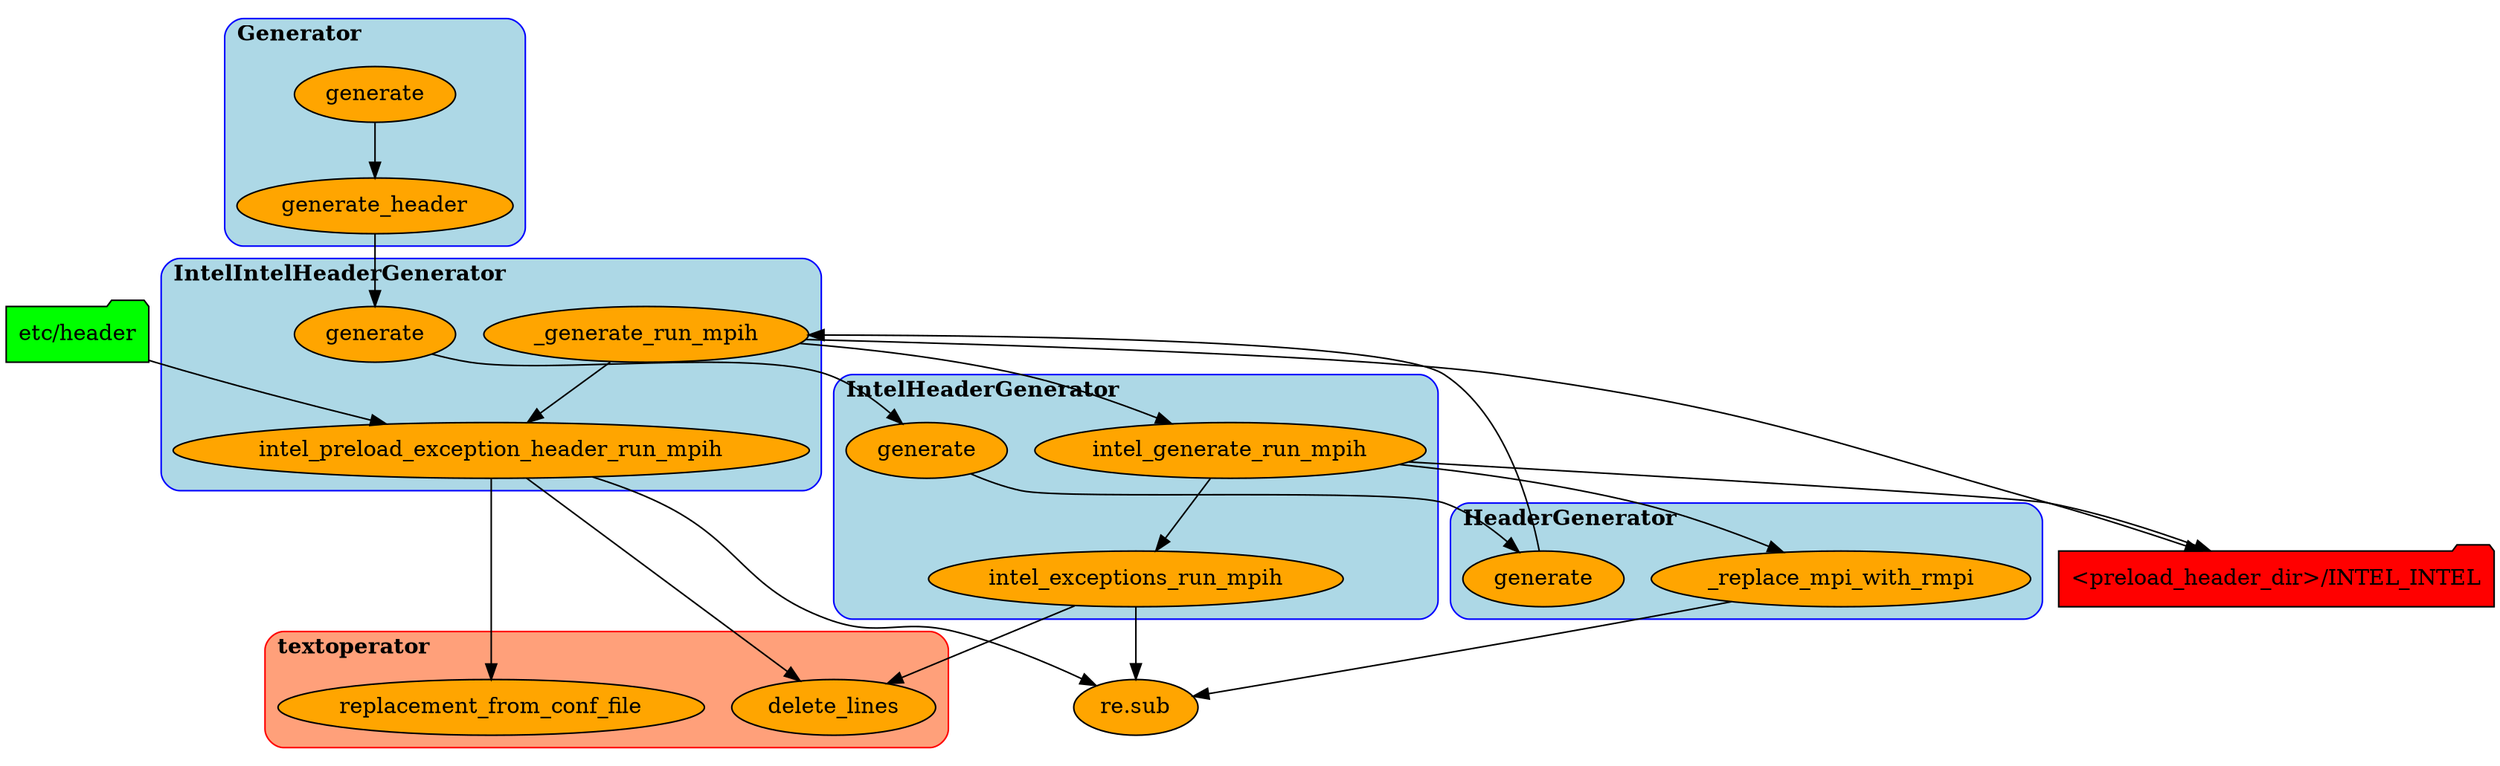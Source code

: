 

digraph G {

    rankdir=TB;  // Orientation from top to bottom
    // rankdir=LB;  // Orientation from Rleft to right

    //
    // Classes definition:
    //
    subgraph cluster_class_Generator {
            label=<<B>Generator</B>>;
            labeljust="l";
            color=blue;
            style=rounded;
            bgcolor=lightblue;

            // Method definition: ellipse
            node [shape=ellipse, style=filled, fillcolor=orange];
            Generator_generate [label="generate"];
            // Generator_generate_code [label="generate_code"];
            Generator_generate_header [label="generate_header"];
            // Links
            Generator_generate -> Generator_generate_header;
    }
    subgraph cluster_class_IntelIntelHeaderGenerator {
            label=<<B>IntelIntelHeaderGenerator</B>>;
            labeljust="l";
            color=blue;
            style=rounded;
            bgcolor=lightblue;

            node [shape=parallelogram, style=filled, fillcolor=green];
            // Method definition: ellipse
            node [shape=ellipse, style=filled, fillcolor=orange];
            IntelIntelHeaderGenerator_generate [label="generate"];
            IntelIntelHeaderGenerator__generate_run_mpih [label="_generate_run_mpih"];
            IntelIntelHeaderGenerator_intel_preload_exception_header_run_mpih [label="intel_preload_exception_header_run_mpih"];
//            IntelIntelHeaderGenerator__generate_run_mpioh [label="_generate_run_mpioh"];
//            IntelIntelHeaderGenerator__generate_app_mpih [label="_generate_app_mpih"];
//            IntelIntelHeaderGenerator__generate_app_mpioh [label="_generate_app_mpioh"];
//            IntelIntelHeaderGenerator__generate_run_mpi_protoh [label="_generate_run_mpi_protoh"];
//            IntelIntelHeaderGenerator__generate_app_mpi_protoh [label="_generate_app_mpi_protoh"];
//            IntelIntelHeaderGenerator__generate_wrapper_fh [label="_generate_wrapper_fh"];
            // Links
            IntelIntelHeaderGenerator__generate_run_mpih -> IntelIntelHeaderGenerator_intel_preload_exception_header_run_mpih;
    }
    subgraph cluster_class_IntelHeaderGenerator {
            label=<<B>IntelHeaderGenerator</B>>;
            labeljust="l";
            color=blue;
            style=rounded;
            bgcolor=lightblue;

            // Method definition: ellipse
            node [shape=ellipse, style=filled, fillcolor=orange];
            IntelHeaderGenerator_generate [label="generate"];
            IntelHeaderGenerator_intel_generate_run_mpih [label="intel_generate_run_mpih"];
            IntelHeaderGenerator_intel_exceptions_run_mpih [label="intel_exceptions_run_mpih"];
            // Links
            IntelHeaderGenerator_intel_generate_run_mpih -> IntelHeaderGenerator_intel_exceptions_run_mpih;
    }
    subgraph cluster_class_HeaderGenerator {
            label=<<B>HeaderGenerator</B>>;
            labeljust="l";
            color=blue;
            style=rounded;
            bgcolor=lightblue;

            // Method definition: ellipse
            node [shape=ellipse, style=filled, fillcolor=orange];
            HeaderGenerator_generate [label="generate"];
            HeaderGenerator__replace_mpi_with_rmpi [label="_replace_mpi_with_rmpi"];
            // Output: parallelogram
            // Links

    }

    // Module definition: rectangle
    subgraph cluster_module_textoperator {
            label=<<B>textoperator</B>>;
            labeljust="l";
            color=red;
            style=rounded;
            bgcolor=lightsalmon;

            // Method definition: ellipse
            node [shape=ellipse, style=filled, fillcolor=orange];
            textoperator_replacement_from_conf_file [label="replacement_from_conf_file"];
            textoperator_delete_lines [label="delete_lines"];
    }

    node [shape=ellipse, style=filled, fillcolor=orange];
    resub [label="re.sub"];


    //
    node [shape=folder, style=filled, fillcolor=red];
    INTEL_INTEL [label="<preload_header_dir>/INTEL_INTEL"]
    node [shape=folder, style=filled, fillcolor=green];
    etc [label="etc/header"];
    //

    //
    // Functionnal relationship
    //
    Generator_generate_header -> IntelIntelHeaderGenerator_generate;
    IntelIntelHeaderGenerator_generate -> IntelHeaderGenerator_generate;
    IntelHeaderGenerator_generate -> HeaderGenerator_generate;
    HeaderGenerator_generate -> IntelIntelHeaderGenerator__generate_run_mpih;
    IntelIntelHeaderGenerator__generate_run_mpih -> IntelHeaderGenerator_intel_generate_run_mpih;
    IntelHeaderGenerator_intel_generate_run_mpih -> HeaderGenerator__replace_mpi_with_rmpi;
    HeaderGenerator__replace_mpi_with_rmpi -> resub;
    IntelHeaderGenerator_intel_exceptions_run_mpih -> resub;
    IntelHeaderGenerator_intel_exceptions_run_mpih -> textoperator_delete_lines;

    //
    // Data Flow
    //
    IntelIntelHeaderGenerator__generate_run_mpih -> INTEL_INTEL;
    IntelHeaderGenerator_intel_generate_run_mpih -> INTEL_INTEL;
    etc -> IntelIntelHeaderGenerator_intel_preload_exception_header_run_mpih;
    IntelIntelHeaderGenerator_intel_preload_exception_header_run_mpih -> textoperator_delete_lines;
    IntelIntelHeaderGenerator_intel_preload_exception_header_run_mpih -> textoperator_replacement_from_conf_file;
    IntelIntelHeaderGenerator_intel_preload_exception_header_run_mpih -> resub;
}

